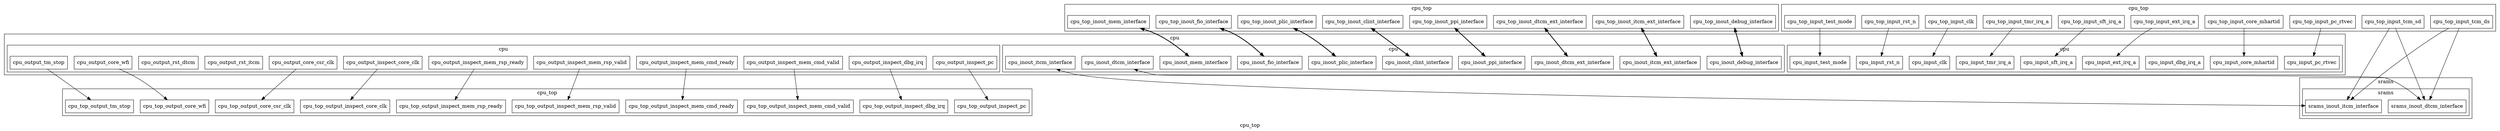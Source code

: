 digraph cpu_top {
    label = "cpu_top";
    subgraph cluster_cpu_top_input {
        cpu_top_input_pc_rtvec  [ shape=box, label="cpu_top_input_pc_rtvec", color="black", fontcolor="black" ];
        cpu_top_input_core_mhartid  [ shape=box, label="cpu_top_input_core_mhartid", color="black", fontcolor="black" ];
        cpu_top_input_ext_irq_a  [ shape=box, label="cpu_top_input_ext_irq_a", color="black", fontcolor="black" ];
        cpu_top_input_sft_irq_a  [ shape=box, label="cpu_top_input_sft_irq_a", color="black", fontcolor="black" ];
        cpu_top_input_tmr_irq_a  [ shape=box, label="cpu_top_input_tmr_irq_a", color="black", fontcolor="black" ];
        cpu_top_input_tcm_sd  [ shape=box, label="cpu_top_input_tcm_sd", color="black", fontcolor="black" ];
        cpu_top_input_tcm_ds  [ shape=box, label="cpu_top_input_tcm_ds", color="black", fontcolor="black" ];
        cpu_top_input_test_mode  [ shape=box, label="cpu_top_input_test_mode", color="black", fontcolor="black" ];
        cpu_top_input_clk  [ shape=box, label="cpu_top_input_clk", color="black", fontcolor="black" ];
        cpu_top_input_rst_n  [ shape=box, label="cpu_top_input_rst_n", color="black", fontcolor="black" ];
    }
    subgraph cluster_cpu_top_output {
        cpu_top_output_inspect_pc  [ shape=box, label="cpu_top_output_inspect_pc", color="black", fontcolor="black" ];
        cpu_top_output_inspect_dbg_irq  [ shape=box, label="cpu_top_output_inspect_dbg_irq", color="black", fontcolor="black" ];
        cpu_top_output_inspect_mem_cmd_valid  [ shape=box, label="cpu_top_output_inspect_mem_cmd_valid", color="black", fontcolor="black" ];
        cpu_top_output_inspect_mem_cmd_ready  [ shape=box, label="cpu_top_output_inspect_mem_cmd_ready", color="black", fontcolor="black" ];
        cpu_top_output_inspect_mem_rsp_valid  [ shape=box, label="cpu_top_output_inspect_mem_rsp_valid", color="black", fontcolor="black" ];
        cpu_top_output_inspect_mem_rsp_ready  [ shape=box, label="cpu_top_output_inspect_mem_rsp_ready", color="black", fontcolor="black" ];
        cpu_top_output_inspect_core_clk  [ shape=box, label="cpu_top_output_inspect_core_clk", color="black", fontcolor="black" ];
        cpu_top_output_core_csr_clk  [ shape=box, label="cpu_top_output_core_csr_clk", color="black", fontcolor="black" ];
        cpu_top_output_core_wfi  [ shape=box, label="cpu_top_output_core_wfi", color="black", fontcolor="black" ];
        cpu_top_output_tm_stop  [ shape=box, label="cpu_top_output_tm_stop", color="black", fontcolor="black" ];
    }
    subgraph cluster_cpu_top_inout_interface {
        cpu_top_inout_debug_interface  [ shape=box, label="cpu_top_inout_debug_interface", color="black", fontcolor="black" ];
        cpu_top_inout_itcm_ext_interface  [ shape=box, label="cpu_top_inout_itcm_ext_interface", color="black", fontcolor="black" ];
        cpu_top_inout_dtcm_ext_interface  [ shape=box, label="cpu_top_inout_dtcm_ext_interface", color="black", fontcolor="black" ];
        cpu_top_inout_ppi_interface  [ shape=box, label="cpu_top_inout_ppi_interface", color="black", fontcolor="black" ];
        cpu_top_inout_clint_interface  [ shape=box, label="cpu_top_inout_clint_interface", color="black", fontcolor="black" ];
        cpu_top_inout_plic_interface  [ shape=box, label="cpu_top_inout_plic_interface", color="black", fontcolor="black" ];
        cpu_top_inout_fio_interface  [ shape=box, label="cpu_top_inout_fio_interface", color="black", fontcolor="black" ];
        cpu_top_inout_mem_interface  [ shape=box, label="cpu_top_inout_mem_interface", color="black", fontcolor="black" ];
    }
    subgraph cluster_cpu {
        label = "cpu";
        color = black;
        subgraph cluster_cpu_input {
            cpu_input_pc_rtvec  [ shape=box, label="cpu_input_pc_rtvec", color="black", fontcolor="black" ];
            cpu_input_core_mhartid  [ shape=box, label="cpu_input_core_mhartid", color="black", fontcolor="black" ];
            cpu_input_dbg_irq_a  [ shape=box, label="cpu_input_dbg_irq_a", color="black", fontcolor="black" ];
            cpu_input_ext_irq_a  [ shape=box, label="cpu_input_ext_irq_a", color="black", fontcolor="black" ];
            cpu_input_sft_irq_a  [ shape=box, label="cpu_input_sft_irq_a", color="black", fontcolor="black" ];
            cpu_input_tmr_irq_a  [ shape=box, label="cpu_input_tmr_irq_a", color="black", fontcolor="black" ];
            cpu_input_test_mode  [ shape=box, label="cpu_input_test_mode", color="black", fontcolor="black" ];
            cpu_input_clk  [ shape=box, label="cpu_input_clk", color="black", fontcolor="black" ];
            cpu_input_rst_n  [ shape=box, label="cpu_input_rst_n", color="black", fontcolor="black" ];
        }
        subgraph cluster_cpu_output {
            cpu_output_inspect_pc  [ shape=box, label="cpu_output_inspect_pc", color="black", fontcolor="black" ];
            cpu_output_inspect_dbg_irq  [ shape=box, label="cpu_output_inspect_dbg_irq", color="black", fontcolor="black" ];
            cpu_output_inspect_mem_cmd_valid  [ shape=box, label="cpu_output_inspect_mem_cmd_valid", color="black", fontcolor="black" ];
            cpu_output_inspect_mem_cmd_ready  [ shape=box, label="cpu_output_inspect_mem_cmd_ready", color="black", fontcolor="black" ];
            cpu_output_inspect_mem_rsp_valid  [ shape=box, label="cpu_output_inspect_mem_rsp_valid", color="black", fontcolor="black" ];
            cpu_output_inspect_mem_rsp_ready  [ shape=box, label="cpu_output_inspect_mem_rsp_ready", color="black", fontcolor="black" ];
            cpu_output_inspect_core_clk  [ shape=box, label="cpu_output_inspect_core_clk", color="black", fontcolor="black" ];
            cpu_output_core_csr_clk  [ shape=box, label="cpu_output_core_csr_clk", color="black", fontcolor="black" ];
            cpu_output_rst_itcm  [ shape=box, label="cpu_output_rst_itcm", color="black", fontcolor="black" ];
            cpu_output_rst_dtcm  [ shape=box, label="cpu_output_rst_dtcm", color="black", fontcolor="black" ];
            cpu_output_core_wfi  [ shape=box, label="cpu_output_core_wfi", color="black", fontcolor="black" ];
            cpu_output_tm_stop  [ shape=box, label="cpu_output_tm_stop", color="black", fontcolor="black" ];
        }
        subgraph cluster_cpu_inout_interface {
            cpu_inout_debug_interface  [ shape=box, label="cpu_inout_debug_interface", color="black", fontcolor="black" ];
            cpu_inout_itcm_ext_interface  [ shape=box, label="cpu_inout_itcm_ext_interface", color="black", fontcolor="black" ];
            cpu_inout_dtcm_ext_interface  [ shape=box, label="cpu_inout_dtcm_ext_interface", color="black", fontcolor="black" ];
            cpu_inout_ppi_interface  [ shape=box, label="cpu_inout_ppi_interface", color="black", fontcolor="black" ];
            cpu_inout_clint_interface  [ shape=box, label="cpu_inout_clint_interface", color="black", fontcolor="black" ];
            cpu_inout_plic_interface  [ shape=box, label="cpu_inout_plic_interface", color="black", fontcolor="black" ];
            cpu_inout_fio_interface  [ shape=box, label="cpu_inout_fio_interface", color="black", fontcolor="black" ];
            cpu_inout_mem_interface  [ shape=box, label="cpu_inout_mem_interface", color="black", fontcolor="black" ];
            cpu_inout_itcm_interface  [ shape=box, label="cpu_inout_itcm_interface", color="black", fontcolor="black" ];
            cpu_inout_dtcm_interface  [ shape=box, label="cpu_inout_dtcm_interface", color="black", fontcolor="black" ];
        }
    }
    subgraph cluster_srams {
        label = "srams";
        color = black;
        subgraph cluster_srams_inout_interface {
            srams_inout_itcm_interface  [ shape=box, label="srams_inout_itcm_interface", color="black", fontcolor="black" ];
            srams_inout_dtcm_interface  [ shape=box, label="srams_inout_dtcm_interface", color="black", fontcolor="black" ];
        }
    }
    // cpu_top_input
    cpu_top_input_pc_rtvec -> cpu_input_pc_rtvec  [ color="black" ];
    cpu_top_input_core_mhartid -> cpu_input_core_mhartid  [ color="black" ];
    cpu_top_input_ext_irq_a -> cpu_input_ext_irq_a  [ color="black" ];
    cpu_top_input_sft_irq_a -> cpu_input_sft_irq_a  [ color="black" ];
    cpu_top_input_tmr_irq_a -> cpu_input_tmr_irq_a  [ color="black" ];
    cpu_top_input_tcm_sd -> srams_inout_itcm_interface  [ color="black" ];
    cpu_top_input_tcm_sd -> srams_inout_dtcm_interface  [ color="black" ];
    cpu_top_input_tcm_ds -> srams_inout_itcm_interface  [ color="black" ];
    cpu_top_input_tcm_ds -> srams_inout_dtcm_interface  [ color="black" ];
    cpu_top_input_test_mode -> cpu_input_test_mode  [ color="black" ];
    cpu_top_input_clk -> cpu_input_clk  [ color="black" ];
    cpu_top_input_rst_n -> cpu_input_rst_n  [ color="black" ];
    // cpu_top_output
    cpu_output_inspect_pc -> cpu_top_output_inspect_pc  [ color="black" ];
    cpu_output_inspect_dbg_irq -> cpu_top_output_inspect_dbg_irq  [ color="black" ];
    cpu_output_inspect_mem_cmd_valid -> cpu_top_output_inspect_mem_cmd_valid  [ color="black" ];
    cpu_output_inspect_mem_cmd_ready -> cpu_top_output_inspect_mem_cmd_ready  [ color="black" ];
    cpu_output_inspect_mem_rsp_valid -> cpu_top_output_inspect_mem_rsp_valid  [ color="black" ];
    cpu_output_inspect_mem_rsp_ready -> cpu_top_output_inspect_mem_rsp_ready  [ color="black" ];
    cpu_output_inspect_core_clk -> cpu_top_output_inspect_core_clk  [ color="black" ];
    cpu_output_core_csr_clk -> cpu_top_output_core_csr_clk  [ color="black" ];
    cpu_output_core_wfi -> cpu_top_output_core_wfi  [ color="black" ];
    cpu_output_tm_stop -> cpu_top_output_tm_stop  [ color="black" ];
    // cpu_top inout
    cpu_top_inout_debug_interface -> cpu_inout_debug_interface  [ dir="both", style="bold", color="black" ];
    cpu_top_inout_itcm_ext_interface -> cpu_inout_itcm_ext_interface  [ dir="both", style="bold", color="black" ];
    cpu_top_inout_dtcm_ext_interface -> cpu_inout_dtcm_ext_interface  [ dir="both", style="bold", color="black" ];
    cpu_top_inout_ppi_interface -> cpu_inout_ppi_interface  [ dir="both", style="bold", color="black" ];
    cpu_top_inout_clint_interface -> cpu_inout_clint_interface  [ dir="both", style="bold", color="black" ];
    cpu_top_inout_plic_interface -> cpu_inout_plic_interface  [ dir="both", style="bold", color="black" ];
    cpu_top_inout_fio_interface -> cpu_inout_fio_interface  [ dir="both", style="bold", color="black" ];
    cpu_top_inout_mem_interface -> cpu_inout_mem_interface  [ dir="both", style="bold", color="black" ];
    // wire
    cpu_inout_itcm_interface -> srams_inout_itcm_interface  [ dir="both", color="black" ];
    cpu_inout_dtcm_interface -> srams_inout_dtcm_interface  [ dir="both", color="black" ];
}